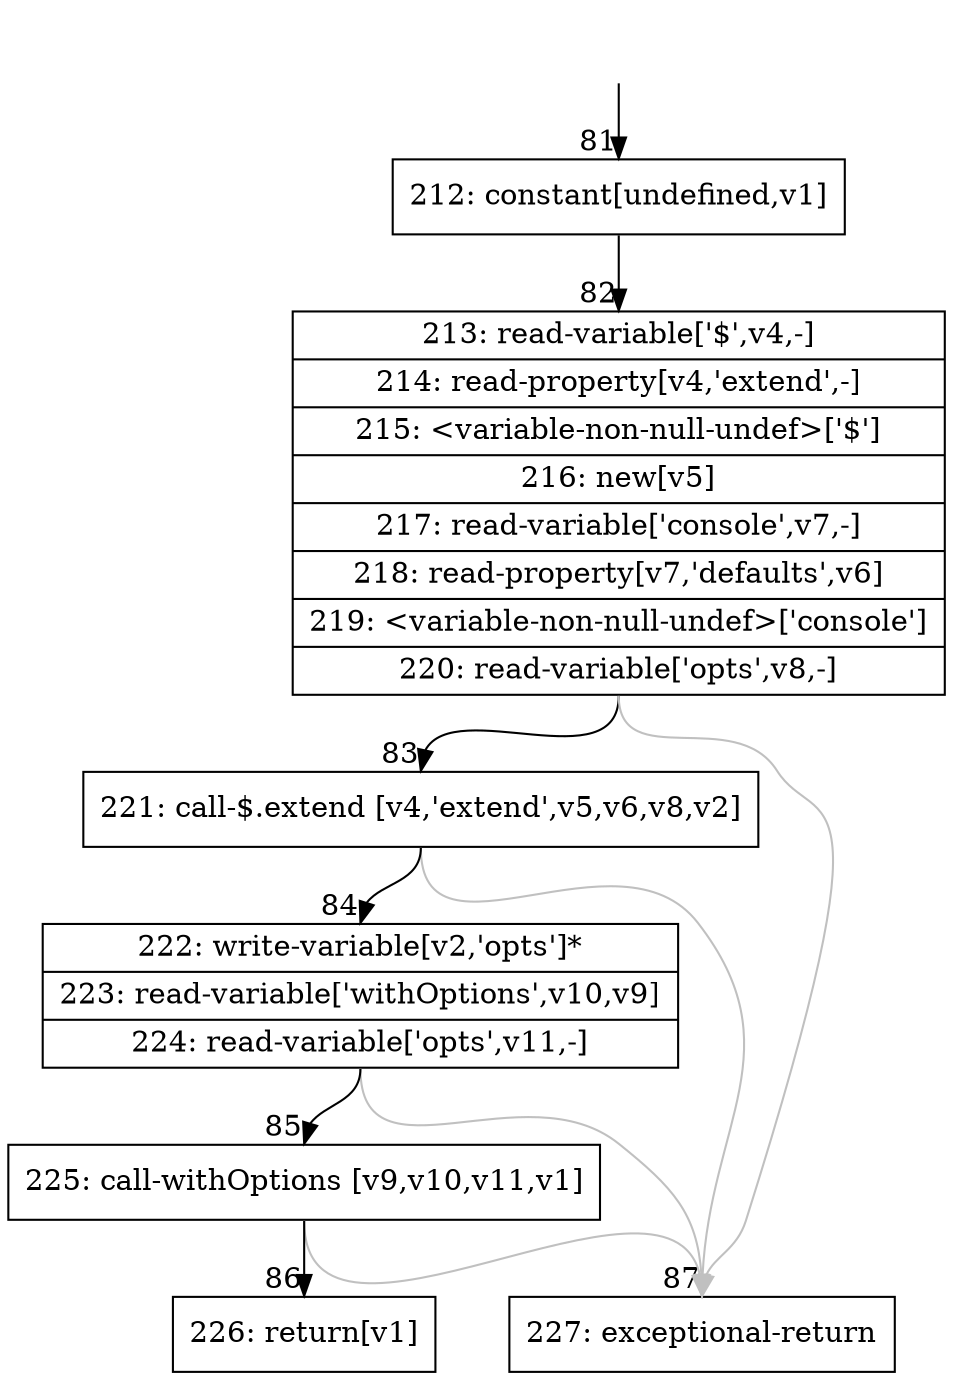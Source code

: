 digraph {
rankdir="TD"
BB_entry12[shape=none,label=""];
BB_entry12 -> BB81 [tailport=s, headport=n, headlabel="    81"]
BB81 [shape=record label="{212: constant[undefined,v1]}" ] 
BB81 -> BB82 [tailport=s, headport=n, headlabel="      82"]
BB82 [shape=record label="{213: read-variable['$',v4,-]|214: read-property[v4,'extend',-]|215: \<variable-non-null-undef\>['$']|216: new[v5]|217: read-variable['console',v7,-]|218: read-property[v7,'defaults',v6]|219: \<variable-non-null-undef\>['console']|220: read-variable['opts',v8,-]}" ] 
BB82 -> BB83 [tailport=s, headport=n, headlabel="      83"]
BB82 -> BB87 [tailport=s, headport=n, color=gray, headlabel="      87"]
BB83 [shape=record label="{221: call-$.extend [v4,'extend',v5,v6,v8,v2]}" ] 
BB83 -> BB84 [tailport=s, headport=n, headlabel="      84"]
BB83 -> BB87 [tailport=s, headport=n, color=gray]
BB84 [shape=record label="{222: write-variable[v2,'opts']*|223: read-variable['withOptions',v10,v9]|224: read-variable['opts',v11,-]}" ] 
BB84 -> BB85 [tailport=s, headport=n, headlabel="      85"]
BB84 -> BB87 [tailport=s, headport=n, color=gray]
BB85 [shape=record label="{225: call-withOptions [v9,v10,v11,v1]}" ] 
BB85 -> BB86 [tailport=s, headport=n, headlabel="      86"]
BB85 -> BB87 [tailport=s, headport=n, color=gray]
BB86 [shape=record label="{226: return[v1]}" ] 
BB87 [shape=record label="{227: exceptional-return}" ] 
//#$~ 64
}
